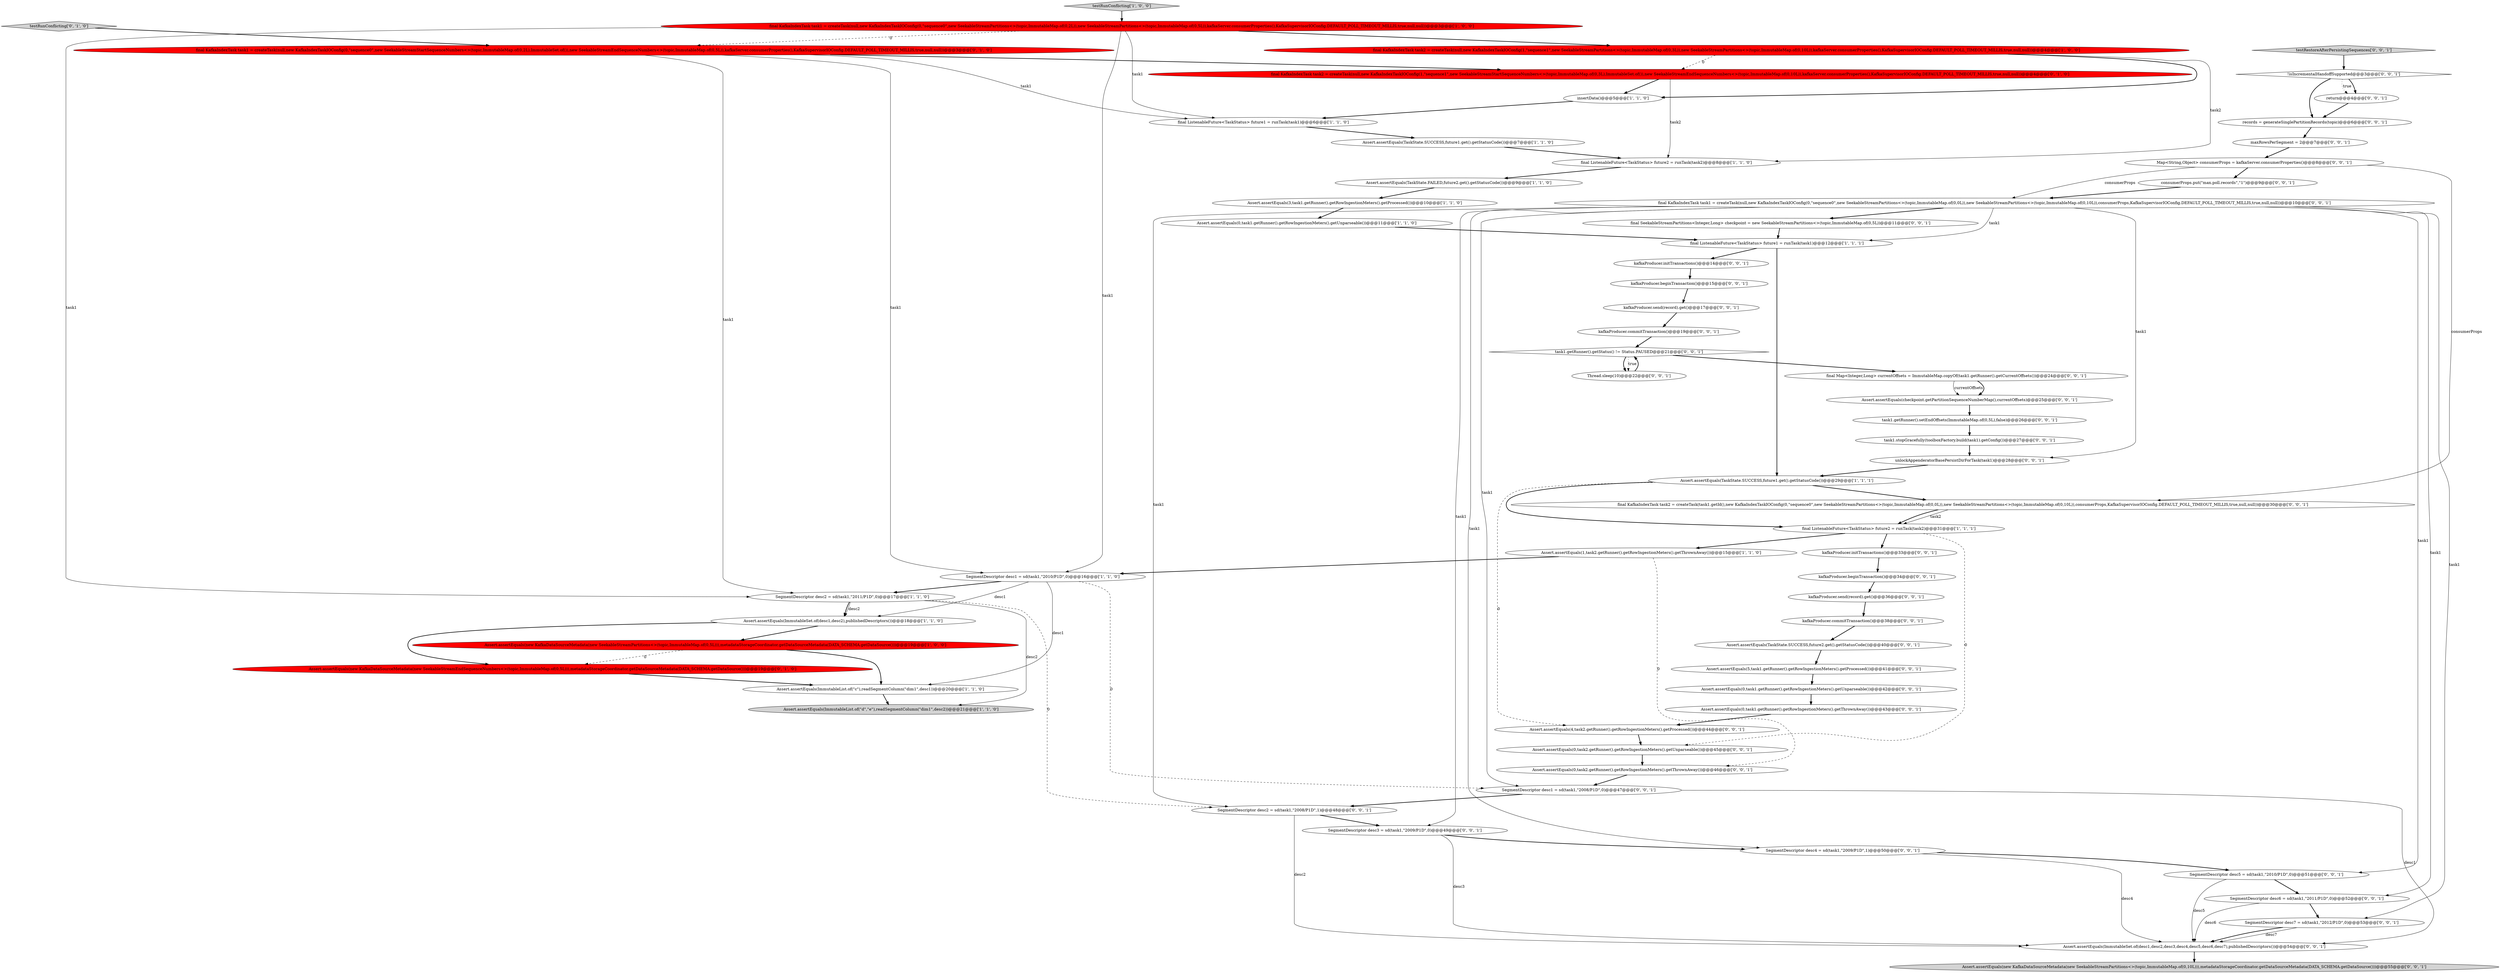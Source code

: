 digraph {
8 [style = filled, label = "Assert.assertEquals(TaskState.FAILED,future2.get().getStatusCode())@@@9@@@['1', '1', '0']", fillcolor = white, shape = ellipse image = "AAA0AAABBB1BBB"];
45 [style = filled, label = "records = generateSinglePartitionRecords(topic)@@@6@@@['0', '0', '1']", fillcolor = white, shape = ellipse image = "AAA0AAABBB3BBB"];
9 [style = filled, label = "Assert.assertEquals(3,task1.getRunner().getRowIngestionMeters().getProcessed())@@@10@@@['1', '1', '0']", fillcolor = white, shape = ellipse image = "AAA0AAABBB1BBB"];
19 [style = filled, label = "final KafkaIndexTask task1 = createTask(null,new KafkaIndexTaskIOConfig(0,\"sequence0\",new SeekableStreamPartitions<>(topic,ImmutableMap.of(0,2L)),new SeekableStreamPartitions<>(topic,ImmutableMap.of(0,5L)),kafkaServer.consumerProperties(),KafkaSupervisorIOConfig.DEFAULT_POLL_TIMEOUT_MILLIS,true,null,null))@@@3@@@['1', '0', '0']", fillcolor = red, shape = ellipse image = "AAA1AAABBB1BBB"];
29 [style = filled, label = "Assert.assertEquals(4,task2.getRunner().getRowIngestionMeters().getProcessed())@@@44@@@['0', '0', '1']", fillcolor = white, shape = ellipse image = "AAA0AAABBB3BBB"];
10 [style = filled, label = "Assert.assertEquals(TaskState.SUCCESS,future1.get().getStatusCode())@@@29@@@['1', '1', '1']", fillcolor = white, shape = ellipse image = "AAA0AAABBB1BBB"];
25 [style = filled, label = "SegmentDescriptor desc1 = sd(task1,\"2008/P1D\",0)@@@47@@@['0', '0', '1']", fillcolor = white, shape = ellipse image = "AAA0AAABBB3BBB"];
46 [style = filled, label = "final SeekableStreamPartitions<Integer,Long> checkpoint = new SeekableStreamPartitions<>(topic,ImmutableMap.of(0,5L))@@@11@@@['0', '0', '1']", fillcolor = white, shape = ellipse image = "AAA0AAABBB3BBB"];
13 [style = filled, label = "Assert.assertEquals(ImmutableList.of(\"d\",\"e\"),readSegmentColumn(\"dim1\",desc2))@@@21@@@['1', '1', '0']", fillcolor = lightgray, shape = ellipse image = "AAA0AAABBB1BBB"];
11 [style = filled, label = "Assert.assertEquals(TaskState.SUCCESS,future1.get().getStatusCode())@@@7@@@['1', '1', '0']", fillcolor = white, shape = ellipse image = "AAA0AAABBB1BBB"];
16 [style = filled, label = "Assert.assertEquals(ImmutableList.of(\"c\"),readSegmentColumn(\"dim1\",desc1))@@@20@@@['1', '1', '0']", fillcolor = white, shape = ellipse image = "AAA0AAABBB1BBB"];
57 [style = filled, label = "final KafkaIndexTask task2 = createTask(task1.getId(),new KafkaIndexTaskIOConfig(0,\"sequence0\",new SeekableStreamPartitions<>(topic,ImmutableMap.of(0,0L)),new SeekableStreamPartitions<>(topic,ImmutableMap.of(0,10L)),consumerProps,KafkaSupervisorIOConfig.DEFAULT_POLL_TIMEOUT_MILLIS,true,null,null))@@@30@@@['0', '0', '1']", fillcolor = white, shape = ellipse image = "AAA0AAABBB3BBB"];
28 [style = filled, label = "SegmentDescriptor desc6 = sd(task1,\"2011/P1D\",0)@@@52@@@['0', '0', '1']", fillcolor = white, shape = ellipse image = "AAA0AAABBB3BBB"];
62 [style = filled, label = "return@@@4@@@['0', '0', '1']", fillcolor = white, shape = ellipse image = "AAA0AAABBB3BBB"];
47 [style = filled, label = "kafkaProducer.initTransactions()@@@14@@@['0', '0', '1']", fillcolor = white, shape = ellipse image = "AAA0AAABBB3BBB"];
37 [style = filled, label = "task1.getRunner().setEndOffsets(ImmutableMap.of(0,5L),false)@@@26@@@['0', '0', '1']", fillcolor = white, shape = ellipse image = "AAA0AAABBB3BBB"];
38 [style = filled, label = "kafkaProducer.beginTransaction()@@@15@@@['0', '0', '1']", fillcolor = white, shape = ellipse image = "AAA0AAABBB3BBB"];
63 [style = filled, label = "task1.stopGracefully(toolboxFactory.build(task1).getConfig())@@@27@@@['0', '0', '1']", fillcolor = white, shape = ellipse image = "AAA0AAABBB3BBB"];
40 [style = filled, label = "Assert.assertEquals(5,task1.getRunner().getRowIngestionMeters().getProcessed())@@@41@@@['0', '0', '1']", fillcolor = white, shape = ellipse image = "AAA0AAABBB3BBB"];
52 [style = filled, label = "Thread.sleep(10)@@@22@@@['0', '0', '1']", fillcolor = white, shape = ellipse image = "AAA0AAABBB3BBB"];
20 [style = filled, label = "final KafkaIndexTask task2 = createTask(null,new KafkaIndexTaskIOConfig(1,\"sequence1\",new SeekableStreamStartSequenceNumbers<>(topic,ImmutableMap.of(0,3L),ImmutableSet.of()),new SeekableStreamEndSequenceNumbers<>(topic,ImmutableMap.of(0,10L)),kafkaServer.consumerProperties(),KafkaSupervisorIOConfig.DEFAULT_POLL_TIMEOUT_MILLIS,true,null,null))@@@4@@@['0', '1', '0']", fillcolor = red, shape = ellipse image = "AAA1AAABBB2BBB"];
26 [style = filled, label = "kafkaProducer.send(record).get()@@@17@@@['0', '0', '1']", fillcolor = white, shape = ellipse image = "AAA0AAABBB3BBB"];
43 [style = filled, label = "Map<String,Object> consumerProps = kafkaServer.consumerProperties()@@@8@@@['0', '0', '1']", fillcolor = white, shape = ellipse image = "AAA0AAABBB3BBB"];
7 [style = filled, label = "Assert.assertEquals(1,task2.getRunner().getRowIngestionMeters().getThrownAway())@@@15@@@['1', '1', '0']", fillcolor = white, shape = ellipse image = "AAA0AAABBB1BBB"];
15 [style = filled, label = "Assert.assertEquals(ImmutableSet.of(desc1,desc2),publishedDescriptors())@@@18@@@['1', '1', '0']", fillcolor = white, shape = ellipse image = "AAA0AAABBB1BBB"];
35 [style = filled, label = "SegmentDescriptor desc3 = sd(task1,\"2009/P1D\",0)@@@49@@@['0', '0', '1']", fillcolor = white, shape = ellipse image = "AAA0AAABBB3BBB"];
50 [style = filled, label = "Assert.assertEquals(TaskState.SUCCESS,future2.get().getStatusCode())@@@40@@@['0', '0', '1']", fillcolor = white, shape = ellipse image = "AAA0AAABBB3BBB"];
39 [style = filled, label = "kafkaProducer.commitTransaction()@@@19@@@['0', '0', '1']", fillcolor = white, shape = ellipse image = "AAA0AAABBB3BBB"];
51 [style = filled, label = "!isIncrementalHandoffSupported@@@3@@@['0', '0', '1']", fillcolor = white, shape = diamond image = "AAA0AAABBB3BBB"];
36 [style = filled, label = "SegmentDescriptor desc7 = sd(task1,\"2012/P1D\",0)@@@53@@@['0', '0', '1']", fillcolor = white, shape = ellipse image = "AAA0AAABBB3BBB"];
22 [style = filled, label = "final KafkaIndexTask task1 = createTask(null,new KafkaIndexTaskIOConfig(0,\"sequence0\",new SeekableStreamStartSequenceNumbers<>(topic,ImmutableMap.of(0,2L),ImmutableSet.of()),new SeekableStreamEndSequenceNumbers<>(topic,ImmutableMap.of(0,5L)),kafkaServer.consumerProperties(),KafkaSupervisorIOConfig.DEFAULT_POLL_TIMEOUT_MILLIS,true,null,null))@@@3@@@['0', '1', '0']", fillcolor = red, shape = ellipse image = "AAA1AAABBB2BBB"];
61 [style = filled, label = "final KafkaIndexTask task1 = createTask(null,new KafkaIndexTaskIOConfig(0,\"sequence0\",new SeekableStreamPartitions<>(topic,ImmutableMap.of(0,0L)),new SeekableStreamPartitions<>(topic,ImmutableMap.of(0,10L)),consumerProps,KafkaSupervisorIOConfig.DEFAULT_POLL_TIMEOUT_MILLIS,true,null,null))@@@10@@@['0', '0', '1']", fillcolor = white, shape = ellipse image = "AAA0AAABBB3BBB"];
41 [style = filled, label = "Assert.assertEquals(ImmutableSet.of(desc1,desc2,desc3,desc4,desc5,desc6,desc7),publishedDescriptors())@@@54@@@['0', '0', '1']", fillcolor = white, shape = ellipse image = "AAA0AAABBB3BBB"];
34 [style = filled, label = "unlockAppenderatorBasePersistDirForTask(task1)@@@28@@@['0', '0', '1']", fillcolor = white, shape = ellipse image = "AAA0AAABBB3BBB"];
48 [style = filled, label = "task1.getRunner().getStatus() != Status.PAUSED@@@21@@@['0', '0', '1']", fillcolor = white, shape = diamond image = "AAA0AAABBB3BBB"];
32 [style = filled, label = "Assert.assertEquals(new KafkaDataSourceMetadata(new SeekableStreamPartitions<>(topic,ImmutableMap.of(0,10L))),metadataStorageCoordinator.getDataSourceMetadata(DATA_SCHEMA.getDataSource()))@@@55@@@['0', '0', '1']", fillcolor = lightgray, shape = ellipse image = "AAA0AAABBB3BBB"];
17 [style = filled, label = "SegmentDescriptor desc1 = sd(task1,\"2010/P1D\",0)@@@16@@@['1', '1', '0']", fillcolor = white, shape = ellipse image = "AAA0AAABBB1BBB"];
54 [style = filled, label = "SegmentDescriptor desc2 = sd(task1,\"2008/P1D\",1)@@@48@@@['0', '0', '1']", fillcolor = white, shape = ellipse image = "AAA0AAABBB3BBB"];
0 [style = filled, label = "insertData()@@@5@@@['1', '1', '0']", fillcolor = white, shape = ellipse image = "AAA0AAABBB1BBB"];
33 [style = filled, label = "consumerProps.put(\"max.poll.records\",\"1\")@@@9@@@['0', '0', '1']", fillcolor = white, shape = ellipse image = "AAA0AAABBB3BBB"];
23 [style = filled, label = "Assert.assertEquals(new KafkaDataSourceMetadata(new SeekableStreamEndSequenceNumbers<>(topic,ImmutableMap.of(0,5L))),metadataStorageCoordinator.getDataSourceMetadata(DATA_SCHEMA.getDataSource()))@@@19@@@['0', '1', '0']", fillcolor = red, shape = ellipse image = "AAA1AAABBB2BBB"];
2 [style = filled, label = "Assert.assertEquals(0,task1.getRunner().getRowIngestionMeters().getUnparseable())@@@11@@@['1', '1', '0']", fillcolor = white, shape = ellipse image = "AAA0AAABBB1BBB"];
59 [style = filled, label = "final Map<Integer,Long> currentOffsets = ImmutableMap.copyOf(task1.getRunner().getCurrentOffsets())@@@24@@@['0', '0', '1']", fillcolor = white, shape = ellipse image = "AAA0AAABBB3BBB"];
30 [style = filled, label = "SegmentDescriptor desc4 = sd(task1,\"2009/P1D\",1)@@@50@@@['0', '0', '1']", fillcolor = white, shape = ellipse image = "AAA0AAABBB3BBB"];
55 [style = filled, label = "kafkaProducer.initTransactions()@@@33@@@['0', '0', '1']", fillcolor = white, shape = ellipse image = "AAA0AAABBB3BBB"];
56 [style = filled, label = "kafkaProducer.commitTransaction()@@@38@@@['0', '0', '1']", fillcolor = white, shape = ellipse image = "AAA0AAABBB3BBB"];
1 [style = filled, label = "testRunConflicting['1', '0', '0']", fillcolor = lightgray, shape = diamond image = "AAA0AAABBB1BBB"];
31 [style = filled, label = "Assert.assertEquals(0,task1.getRunner().getRowIngestionMeters().getUnparseable())@@@42@@@['0', '0', '1']", fillcolor = white, shape = ellipse image = "AAA0AAABBB3BBB"];
53 [style = filled, label = "Assert.assertEquals(0,task2.getRunner().getRowIngestionMeters().getThrownAway())@@@46@@@['0', '0', '1']", fillcolor = white, shape = ellipse image = "AAA0AAABBB3BBB"];
60 [style = filled, label = "Assert.assertEquals(0,task1.getRunner().getRowIngestionMeters().getThrownAway())@@@43@@@['0', '0', '1']", fillcolor = white, shape = ellipse image = "AAA0AAABBB3BBB"];
64 [style = filled, label = "SegmentDescriptor desc5 = sd(task1,\"2010/P1D\",0)@@@51@@@['0', '0', '1']", fillcolor = white, shape = ellipse image = "AAA0AAABBB3BBB"];
3 [style = filled, label = "SegmentDescriptor desc2 = sd(task1,\"2011/P1D\",0)@@@17@@@['1', '1', '0']", fillcolor = white, shape = ellipse image = "AAA0AAABBB1BBB"];
44 [style = filled, label = "kafkaProducer.send(record).get()@@@36@@@['0', '0', '1']", fillcolor = white, shape = ellipse image = "AAA0AAABBB3BBB"];
58 [style = filled, label = "testRestoreAfterPersistingSequences['0', '0', '1']", fillcolor = lightgray, shape = diamond image = "AAA0AAABBB3BBB"];
5 [style = filled, label = "final KafkaIndexTask task2 = createTask(null,new KafkaIndexTaskIOConfig(1,\"sequence1\",new SeekableStreamPartitions<>(topic,ImmutableMap.of(0,3L)),new SeekableStreamPartitions<>(topic,ImmutableMap.of(0,10L)),kafkaServer.consumerProperties(),KafkaSupervisorIOConfig.DEFAULT_POLL_TIMEOUT_MILLIS,true,null,null))@@@4@@@['1', '0', '0']", fillcolor = red, shape = ellipse image = "AAA1AAABBB1BBB"];
12 [style = filled, label = "Assert.assertEquals(new KafkaDataSourceMetadata(new SeekableStreamPartitions<>(topic,ImmutableMap.of(0,5L))),metadataStorageCoordinator.getDataSourceMetadata(DATA_SCHEMA.getDataSource()))@@@19@@@['1', '0', '0']", fillcolor = red, shape = ellipse image = "AAA1AAABBB1BBB"];
6 [style = filled, label = "final ListenableFuture<TaskStatus> future1 = runTask(task1)@@@12@@@['1', '1', '1']", fillcolor = white, shape = ellipse image = "AAA0AAABBB1BBB"];
27 [style = filled, label = "Assert.assertEquals(0,task2.getRunner().getRowIngestionMeters().getUnparseable())@@@45@@@['0', '0', '1']", fillcolor = white, shape = ellipse image = "AAA0AAABBB3BBB"];
49 [style = filled, label = "kafkaProducer.beginTransaction()@@@34@@@['0', '0', '1']", fillcolor = white, shape = ellipse image = "AAA0AAABBB3BBB"];
24 [style = filled, label = "Assert.assertEquals(checkpoint.getPartitionSequenceNumberMap(),currentOffsets)@@@25@@@['0', '0', '1']", fillcolor = white, shape = ellipse image = "AAA0AAABBB3BBB"];
18 [style = filled, label = "final ListenableFuture<TaskStatus> future2 = runTask(task2)@@@31@@@['1', '1', '1']", fillcolor = white, shape = ellipse image = "AAA0AAABBB1BBB"];
42 [style = filled, label = "maxRowsPerSegment = 2@@@7@@@['0', '0', '1']", fillcolor = white, shape = ellipse image = "AAA0AAABBB3BBB"];
21 [style = filled, label = "testRunConflicting['0', '1', '0']", fillcolor = lightgray, shape = diamond image = "AAA0AAABBB2BBB"];
14 [style = filled, label = "final ListenableFuture<TaskStatus> future2 = runTask(task2)@@@8@@@['1', '1', '0']", fillcolor = white, shape = ellipse image = "AAA0AAABBB1BBB"];
4 [style = filled, label = "final ListenableFuture<TaskStatus> future1 = runTask(task1)@@@6@@@['1', '1', '0']", fillcolor = white, shape = ellipse image = "AAA0AAABBB1BBB"];
11->14 [style = bold, label=""];
28->41 [style = solid, label="desc6"];
2->6 [style = bold, label=""];
18->55 [style = bold, label=""];
55->49 [style = bold, label=""];
60->29 [style = bold, label=""];
20->0 [style = bold, label=""];
63->34 [style = bold, label=""];
61->46 [style = bold, label=""];
19->17 [style = solid, label="task1"];
61->6 [style = solid, label="task1"];
19->5 [style = bold, label=""];
48->52 [style = bold, label=""];
20->14 [style = solid, label="task2"];
61->64 [style = solid, label="task1"];
36->41 [style = solid, label="desc7"];
61->28 [style = solid, label="task1"];
5->0 [style = bold, label=""];
31->60 [style = bold, label=""];
54->41 [style = solid, label="desc2"];
45->42 [style = bold, label=""];
17->15 [style = solid, label="desc1"];
38->26 [style = bold, label=""];
10->57 [style = bold, label=""];
40->31 [style = bold, label=""];
17->16 [style = solid, label="desc1"];
3->54 [style = dashed, label="0"];
41->32 [style = bold, label=""];
28->36 [style = bold, label=""];
61->25 [style = solid, label="task1"];
36->41 [style = bold, label=""];
64->41 [style = solid, label="desc5"];
9->2 [style = bold, label=""];
27->53 [style = bold, label=""];
46->6 [style = bold, label=""];
62->45 [style = bold, label=""];
22->4 [style = solid, label="task1"];
10->29 [style = dashed, label="0"];
5->20 [style = dashed, label="0"];
25->41 [style = solid, label="desc1"];
5->14 [style = solid, label="task2"];
29->27 [style = bold, label=""];
22->20 [style = bold, label=""];
58->51 [style = bold, label=""];
21->22 [style = bold, label=""];
57->18 [style = solid, label="task2"];
56->50 [style = bold, label=""];
52->48 [style = bold, label=""];
61->36 [style = solid, label="task1"];
37->63 [style = bold, label=""];
59->24 [style = solid, label="currentOffsets"];
43->33 [style = bold, label=""];
14->8 [style = bold, label=""];
15->12 [style = bold, label=""];
19->3 [style = solid, label="task1"];
18->7 [style = bold, label=""];
1->19 [style = bold, label=""];
6->47 [style = bold, label=""];
61->54 [style = solid, label="task1"];
10->18 [style = bold, label=""];
54->35 [style = bold, label=""];
16->13 [style = bold, label=""];
44->56 [style = bold, label=""];
61->35 [style = solid, label="task1"];
7->17 [style = bold, label=""];
12->23 [style = dashed, label="0"];
51->62 [style = bold, label=""];
35->41 [style = solid, label="desc3"];
48->52 [style = dotted, label="true"];
22->17 [style = solid, label="task1"];
18->27 [style = dashed, label="0"];
49->44 [style = bold, label=""];
3->15 [style = solid, label="desc2"];
30->41 [style = solid, label="desc4"];
17->25 [style = dashed, label="0"];
22->3 [style = solid, label="task1"];
30->64 [style = bold, label=""];
51->45 [style = bold, label=""];
6->10 [style = bold, label=""];
7->53 [style = dashed, label="0"];
17->3 [style = bold, label=""];
35->30 [style = bold, label=""];
25->54 [style = bold, label=""];
48->59 [style = bold, label=""];
33->61 [style = bold, label=""];
15->23 [style = bold, label=""];
23->16 [style = bold, label=""];
39->48 [style = bold, label=""];
53->25 [style = bold, label=""];
42->43 [style = bold, label=""];
43->57 [style = solid, label="consumerProps"];
61->30 [style = solid, label="task1"];
3->15 [style = bold, label=""];
12->16 [style = bold, label=""];
57->18 [style = bold, label=""];
47->38 [style = bold, label=""];
34->10 [style = bold, label=""];
3->13 [style = solid, label="desc2"];
61->34 [style = solid, label="task1"];
26->39 [style = bold, label=""];
43->61 [style = solid, label="consumerProps"];
0->4 [style = bold, label=""];
50->40 [style = bold, label=""];
24->37 [style = bold, label=""];
8->9 [style = bold, label=""];
59->24 [style = bold, label=""];
51->62 [style = dotted, label="true"];
64->28 [style = bold, label=""];
4->11 [style = bold, label=""];
19->4 [style = solid, label="task1"];
19->22 [style = dashed, label="0"];
}
